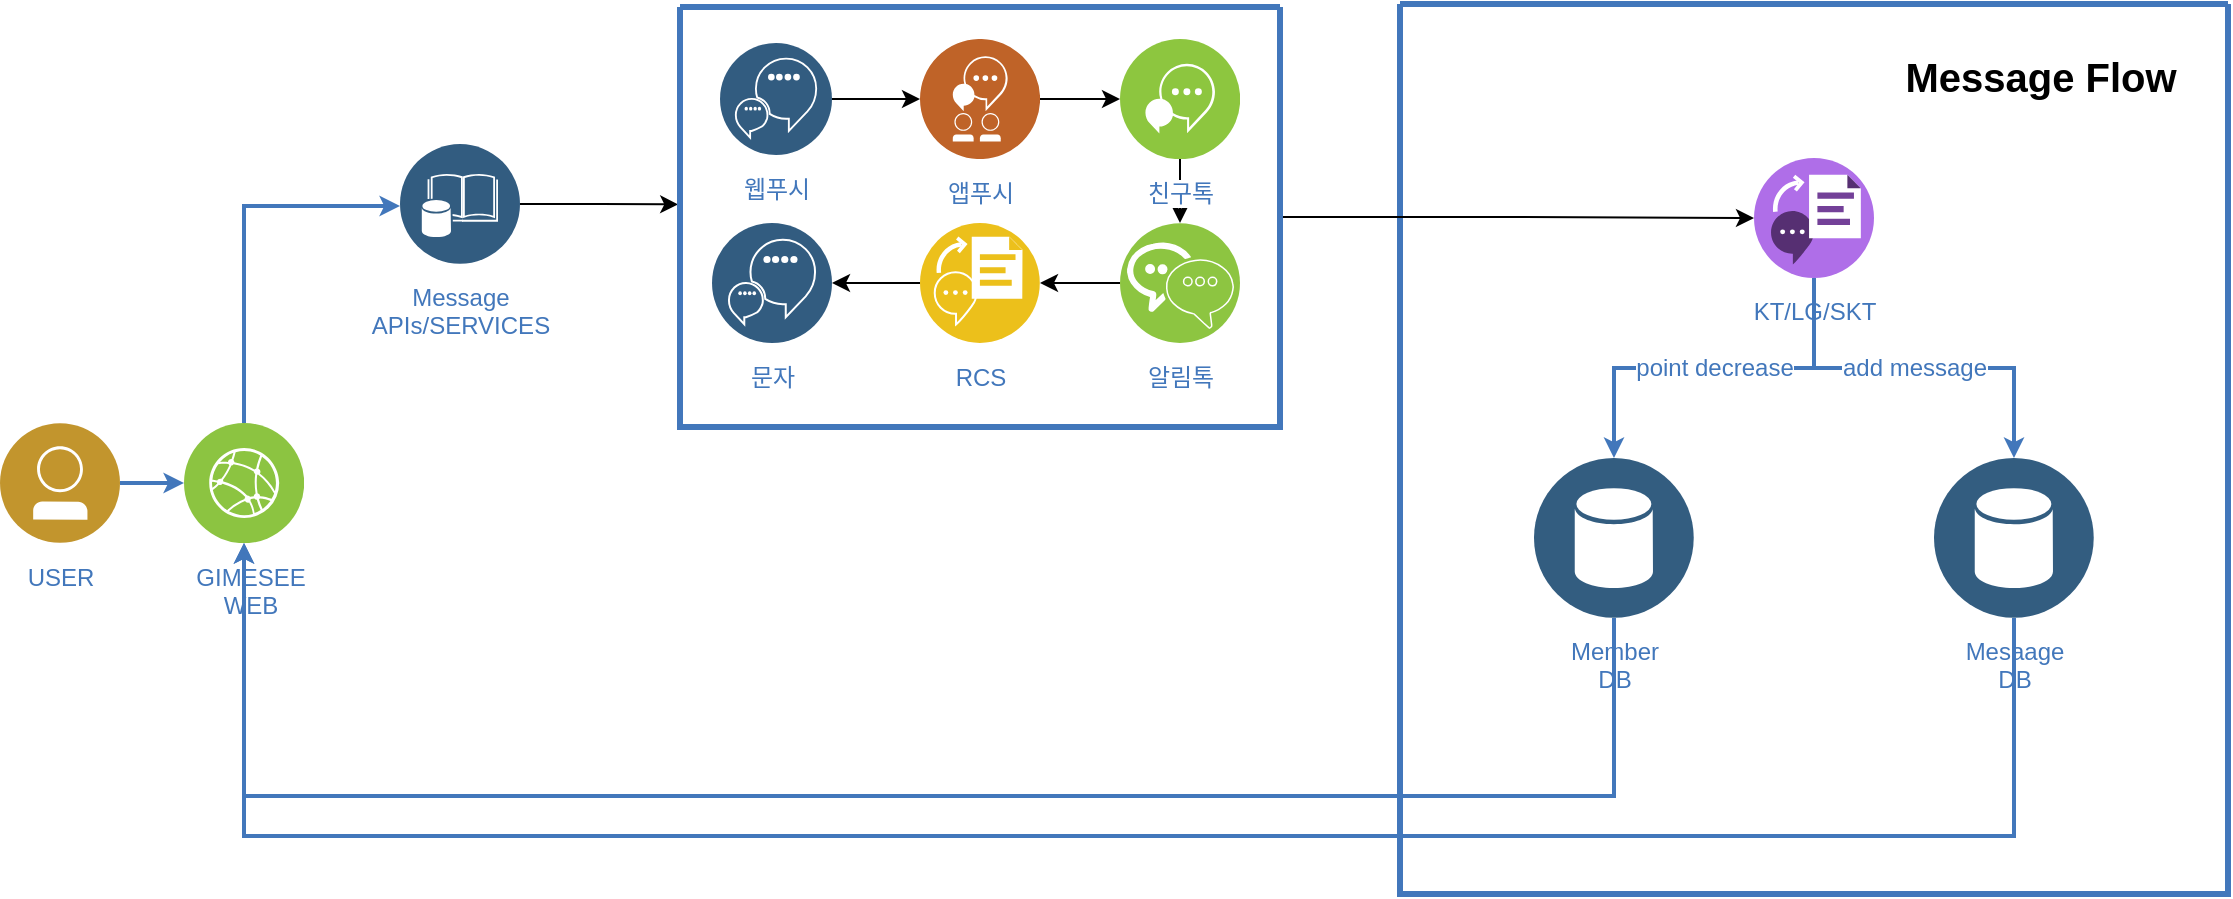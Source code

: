 <mxfile version="24.7.16">
  <diagram id="2f404044-711c-603c-8f00-f6bb4c023d3c" name="Page-1">
    <mxGraphModel dx="2762" dy="13" grid="1" gridSize="10" guides="1" tooltips="1" connect="1" arrows="1" fold="1" page="1" pageScale="1" pageWidth="1169" pageHeight="827" background="none" math="0" shadow="0">
      <root>
        <mxCell id="0" />
        <mxCell id="1" parent="0" />
        <mxCell id="Y3wIEpt85rSjA5f8IIfG-256" style="edgeStyle=elbowEdgeStyle;rounded=0;elbow=vertical;html=1;labelBackgroundColor=#ffffff;startArrow=none;startFill=0;startSize=4;endArrow=classic;endFill=1;endSize=4;jettySize=auto;orthogonalLoop=1;strokeColor=#4277BB;strokeWidth=2;fontSize=12;fontColor=#4277BB;exitX=0.5;exitY=0;exitDx=0;exitDy=0;" parent="1" source="Y3wIEpt85rSjA5f8IIfG-267" target="Y3wIEpt85rSjA5f8IIfG-259" edge="1">
          <mxGeometry relative="1" as="geometry">
            <Array as="points">
              <mxPoint x="-968" y="1041" />
            </Array>
            <mxPoint x="-1204" y="1010" as="targetPoint" />
            <mxPoint x="-1262" y="1103.5" as="sourcePoint" />
          </mxGeometry>
        </mxCell>
        <mxCell id="Y3wIEpt85rSjA5f8IIfG-257" value="USER" style="aspect=fixed;perimeter=ellipsePerimeter;html=1;align=center;shadow=0;dashed=0;image;image=img/lib/ibm/users/user.svg;labelBackgroundColor=#ffffff;strokeColor=#4277BB;strokeWidth=2;fillColor=none;gradientColor=none;fontSize=12;fontColor=#4277BB;spacingTop=3;" parent="1" vertex="1">
          <mxGeometry x="-1120" y="1149.5" width="60" height="60" as="geometry" />
        </mxCell>
        <mxCell id="Y3wIEpt85rSjA5f8IIfG-258" value="" style="swimlane;shadow=0;labelBackgroundColor=#007FFF;strokeColor=#4277BB;fillColor=none;gradientColor=none;fontColor=#000000;align=right;collapsible=0;startSize=0;strokeWidth=3;" parent="1" vertex="1">
          <mxGeometry x="-420" y="940" width="414" height="445" as="geometry" />
        </mxCell>
        <mxCell id="Y3wIEpt85rSjA5f8IIfG-261" value="KT/LG/SKT" style="aspect=fixed;perimeter=ellipsePerimeter;html=1;align=center;shadow=0;dashed=0;image;image=img/lib/ibm/miscellaneous/text_to_speech.svg;labelBackgroundColor=#ffffff;strokeColor=#4277BB;strokeWidth=2;fillColor=none;gradientColor=none;fontSize=12;fontColor=#4277BB;spacingTop=3;" parent="Y3wIEpt85rSjA5f8IIfG-258" vertex="1">
          <mxGeometry x="177" y="77" width="60" height="60" as="geometry" />
        </mxCell>
        <mxCell id="Y3wIEpt85rSjA5f8IIfG-262" value="&lt;div&gt;Mesaage&lt;/div&gt;&lt;div&gt;DB&lt;/div&gt;" style="aspect=fixed;perimeter=ellipsePerimeter;html=1;align=center;shadow=0;dashed=0;image;image=img/lib/ibm/data/data_services.svg;labelBackgroundColor=#ffffff;strokeColor=#4277BB;strokeWidth=2;fillColor=none;gradientColor=none;fontSize=12;fontColor=#4277BB;spacingTop=3;" parent="Y3wIEpt85rSjA5f8IIfG-258" vertex="1">
          <mxGeometry x="267" y="227" width="80" height="80" as="geometry" />
        </mxCell>
        <mxCell id="Y3wIEpt85rSjA5f8IIfG-263" value="&lt;div&gt;Member&lt;/div&gt;&lt;div&gt;DB&lt;/div&gt;" style="aspect=fixed;perimeter=ellipsePerimeter;html=1;align=center;shadow=0;dashed=0;image;image=img/lib/ibm/data/data_services.svg;labelBackgroundColor=#ffffff;strokeColor=#4277BB;strokeWidth=2;fillColor=none;gradientColor=none;fontSize=12;fontColor=#4277BB;spacingTop=3;" parent="Y3wIEpt85rSjA5f8IIfG-258" vertex="1">
          <mxGeometry x="67" y="227" width="80" height="80" as="geometry" />
        </mxCell>
        <mxCell id="Y3wIEpt85rSjA5f8IIfG-264" value="point decrease" style="edgeStyle=elbowEdgeStyle;rounded=0;elbow=vertical;html=1;labelBackgroundColor=#ffffff;startArrow=none;startFill=0;startSize=4;endArrow=classic;endFill=1;endSize=4;jettySize=auto;orthogonalLoop=1;strokeColor=#4277BB;strokeWidth=2;fontSize=12;fontColor=#4277BB;entryX=0.5;entryY=0;entryDx=0;entryDy=0;exitX=0.5;exitY=1;exitDx=0;exitDy=0;" parent="Y3wIEpt85rSjA5f8IIfG-258" source="Y3wIEpt85rSjA5f8IIfG-261" target="Y3wIEpt85rSjA5f8IIfG-263" edge="1">
          <mxGeometry relative="1" as="geometry">
            <mxPoint x="100" y="116.76" as="sourcePoint" />
            <mxPoint x="187" y="117" as="targetPoint" />
          </mxGeometry>
        </mxCell>
        <mxCell id="Y3wIEpt85rSjA5f8IIfG-265" value="add message" style="edgeStyle=elbowEdgeStyle;rounded=0;elbow=vertical;html=1;labelBackgroundColor=#ffffff;startArrow=none;startFill=0;startSize=4;endArrow=classic;endFill=1;endSize=4;jettySize=auto;orthogonalLoop=1;strokeColor=#4277BB;strokeWidth=2;fontSize=12;fontColor=#4277BB;entryX=0.5;entryY=0;entryDx=0;entryDy=0;exitX=0.5;exitY=1;exitDx=0;exitDy=0;" parent="Y3wIEpt85rSjA5f8IIfG-258" source="Y3wIEpt85rSjA5f8IIfG-261" target="Y3wIEpt85rSjA5f8IIfG-262" edge="1">
          <mxGeometry relative="1" as="geometry">
            <mxPoint x="217" y="147" as="sourcePoint" />
            <mxPoint x="117" y="237" as="targetPoint" />
          </mxGeometry>
        </mxCell>
        <mxCell id="Y3wIEpt85rSjA5f8IIfG-266" value="&lt;p&gt;&lt;font style=&quot;font-size: 20px;&quot;&gt;&lt;b&gt;Message Flow&lt;/b&gt;&lt;/font&gt;&lt;/p&gt;" style="text;html=1;align=center;verticalAlign=middle;resizable=0;points=[];autosize=1;strokeColor=none;fillColor=none;" parent="Y3wIEpt85rSjA5f8IIfG-258" vertex="1">
          <mxGeometry x="240" y="6" width="160" height="60" as="geometry" />
        </mxCell>
        <mxCell id="Y3wIEpt85rSjA5f8IIfG-267" value="GIMESEE&lt;div&gt;WEB&lt;/div&gt;" style="aspect=fixed;perimeter=ellipsePerimeter;html=1;align=center;shadow=0;image;image=img/lib/ibm/infrastructure/edge_services.svg;labelBackgroundColor=#ffffff;strokeColor=none;strokeWidth=2;fillColor=#808080;gradientColor=none;fontSize=12;fontColor=#4277BB;rounded=0;verticalAlign=top;spacingLeft=5;spacingTop=3;" parent="1" vertex="1">
          <mxGeometry x="-1028" y="1149.5" width="60" height="60" as="geometry" />
        </mxCell>
        <mxCell id="Y3wIEpt85rSjA5f8IIfG-268" style="edgeStyle=elbowEdgeStyle;rounded=0;elbow=vertical;html=1;labelBackgroundColor=#ffffff;startArrow=none;startFill=0;startSize=4;endArrow=classic;endFill=1;endSize=4;jettySize=auto;orthogonalLoop=1;strokeColor=#4277BB;strokeWidth=2;fontSize=12;fontColor=#4277BB;" parent="1" source="Y3wIEpt85rSjA5f8IIfG-257" target="Y3wIEpt85rSjA5f8IIfG-267" edge="1">
          <mxGeometry relative="1" as="geometry" />
        </mxCell>
        <mxCell id="Y3wIEpt85rSjA5f8IIfG-269" style="edgeStyle=elbowEdgeStyle;rounded=0;elbow=vertical;html=1;labelBackgroundColor=#ffffff;startArrow=none;startFill=0;startSize=4;endArrow=classic;endFill=1;endSize=4;jettySize=auto;orthogonalLoop=1;strokeColor=#4277BB;strokeWidth=2;fontSize=12;fontColor=#4277BB;entryX=0.5;entryY=1;entryDx=0;entryDy=0;exitX=0.5;exitY=1;exitDx=0;exitDy=0;" parent="1" source="Y3wIEpt85rSjA5f8IIfG-262" target="Y3wIEpt85rSjA5f8IIfG-267" edge="1">
          <mxGeometry relative="1" as="geometry">
            <mxPoint x="-571" y="1100.76" as="sourcePoint" />
            <mxPoint x="-484" y="1101" as="targetPoint" />
            <Array as="points">
              <mxPoint x="-574" y="1356" />
            </Array>
          </mxGeometry>
        </mxCell>
        <mxCell id="Y3wIEpt85rSjA5f8IIfG-270" style="edgeStyle=elbowEdgeStyle;rounded=0;elbow=vertical;html=1;labelBackgroundColor=#ffffff;startArrow=none;startFill=0;startSize=4;endArrow=classic;endFill=1;endSize=4;jettySize=auto;orthogonalLoop=1;strokeColor=#4277BB;strokeWidth=2;fontSize=12;fontColor=#4277BB;entryX=0.5;entryY=1;entryDx=0;entryDy=0;exitX=0.5;exitY=1;exitDx=0;exitDy=0;" parent="1" source="Y3wIEpt85rSjA5f8IIfG-263" target="Y3wIEpt85rSjA5f8IIfG-267" edge="1">
          <mxGeometry relative="1" as="geometry">
            <mxPoint x="-354" y="1301" as="sourcePoint" />
            <mxPoint x="-764" y="1220" as="targetPoint" />
            <Array as="points">
              <mxPoint x="-664" y="1336" />
            </Array>
          </mxGeometry>
        </mxCell>
        <mxCell id="d1NqQ5wGY-2jUz7h3ngs-24" style="edgeStyle=orthogonalEdgeStyle;rounded=0;orthogonalLoop=1;jettySize=auto;html=1;" edge="1" parent="1" source="d1NqQ5wGY-2jUz7h3ngs-5" target="d1NqQ5wGY-2jUz7h3ngs-13">
          <mxGeometry relative="1" as="geometry" />
        </mxCell>
        <mxCell id="d1NqQ5wGY-2jUz7h3ngs-5" value="웹푸시" style="aspect=fixed;perimeter=ellipsePerimeter;html=1;align=center;shadow=0;dashed=0;image;image=img/lib/ibm/data/conversation_trained_deployed.svg;labelBackgroundColor=#ffffff;strokeColor=#4277BB;strokeWidth=2;fillColor=none;gradientColor=none;fontSize=12;fontColor=#4277BB;spacingTop=3;" vertex="1" parent="1">
          <mxGeometry x="-760" y="959.5" width="56" height="56" as="geometry" />
        </mxCell>
        <mxCell id="d1NqQ5wGY-2jUz7h3ngs-23" value="" style="edgeStyle=orthogonalEdgeStyle;rounded=0;orthogonalLoop=1;jettySize=auto;html=1;entryX=-0.003;entryY=0.47;entryDx=0;entryDy=0;entryPerimeter=0;" edge="1" parent="1" source="Y3wIEpt85rSjA5f8IIfG-259" target="d1NqQ5wGY-2jUz7h3ngs-15">
          <mxGeometry relative="1" as="geometry" />
        </mxCell>
        <mxCell id="Y3wIEpt85rSjA5f8IIfG-259" value="&lt;div&gt;Message&lt;/div&gt;&lt;div&gt;APIs/SERVICES&lt;/div&gt;" style="aspect=fixed;perimeter=ellipsePerimeter;html=1;align=center;shadow=0;dashed=0;image;image=img/lib/ibm/data/enterprise_data.svg;labelBackgroundColor=#ffffff;strokeColor=#4277BB;strokeWidth=2;fillColor=none;gradientColor=none;fontSize=12;fontColor=#4277BB;spacingTop=3;" parent="1" vertex="1">
          <mxGeometry x="-920" y="1010" width="60" height="60" as="geometry" />
        </mxCell>
        <mxCell id="d1NqQ5wGY-2jUz7h3ngs-28" value="" style="edgeStyle=orthogonalEdgeStyle;rounded=0;orthogonalLoop=1;jettySize=auto;html=1;" edge="1" parent="1" source="d1NqQ5wGY-2jUz7h3ngs-8" target="d1NqQ5wGY-2jUz7h3ngs-9">
          <mxGeometry relative="1" as="geometry" />
        </mxCell>
        <mxCell id="d1NqQ5wGY-2jUz7h3ngs-8" value="RCS" style="image;aspect=fixed;perimeter=ellipsePerimeter;html=1;align=center;shadow=0;dashed=0;fontColor=#4277BB;labelBackgroundColor=default;fontSize=12;spacingTop=3;image=img/lib/ibm/applications/speech_to_text.svg;" vertex="1" parent="1">
          <mxGeometry x="-660" y="1049.5" width="60" height="60" as="geometry" />
        </mxCell>
        <mxCell id="d1NqQ5wGY-2jUz7h3ngs-9" value="문자" style="image;aspect=fixed;perimeter=ellipsePerimeter;html=1;align=center;shadow=0;dashed=0;fontColor=#4277BB;labelBackgroundColor=default;fontSize=12;spacingTop=3;image=img/lib/ibm/data/conversation_trained_deployed.svg;" vertex="1" parent="1">
          <mxGeometry x="-764" y="1049.5" width="60" height="60" as="geometry" />
        </mxCell>
        <mxCell id="d1NqQ5wGY-2jUz7h3ngs-26" value="" style="edgeStyle=orthogonalEdgeStyle;rounded=0;orthogonalLoop=1;jettySize=auto;html=1;" edge="1" parent="1" source="d1NqQ5wGY-2jUz7h3ngs-10" target="d1NqQ5wGY-2jUz7h3ngs-11">
          <mxGeometry relative="1" as="geometry" />
        </mxCell>
        <mxCell id="d1NqQ5wGY-2jUz7h3ngs-10" value="친구톡" style="image;aspect=fixed;perimeter=ellipsePerimeter;html=1;align=center;shadow=0;dashed=0;fontColor=#4277BB;labelBackgroundColor=default;fontSize=12;spacingTop=3;image=img/lib/ibm/infrastructure/interservice_communication.svg;" vertex="1" parent="1">
          <mxGeometry x="-560" y="957.5" width="60" height="60" as="geometry" />
        </mxCell>
        <mxCell id="d1NqQ5wGY-2jUz7h3ngs-27" value="" style="edgeStyle=orthogonalEdgeStyle;rounded=0;orthogonalLoop=1;jettySize=auto;html=1;" edge="1" parent="1" source="d1NqQ5wGY-2jUz7h3ngs-11" target="d1NqQ5wGY-2jUz7h3ngs-8">
          <mxGeometry relative="1" as="geometry" />
        </mxCell>
        <mxCell id="d1NqQ5wGY-2jUz7h3ngs-11" value="알림톡" style="image;aspect=fixed;perimeter=ellipsePerimeter;html=1;align=center;shadow=0;dashed=0;fontColor=#4277BB;labelBackgroundColor=default;fontSize=12;spacingTop=3;image=img/lib/ibm/infrastructure/enterprise_messaging.svg;" vertex="1" parent="1">
          <mxGeometry x="-560" y="1049.5" width="60" height="60" as="geometry" />
        </mxCell>
        <mxCell id="d1NqQ5wGY-2jUz7h3ngs-25" value="" style="edgeStyle=orthogonalEdgeStyle;rounded=0;orthogonalLoop=1;jettySize=auto;html=1;" edge="1" parent="1" source="d1NqQ5wGY-2jUz7h3ngs-13" target="d1NqQ5wGY-2jUz7h3ngs-10">
          <mxGeometry relative="1" as="geometry" />
        </mxCell>
        <mxCell id="d1NqQ5wGY-2jUz7h3ngs-13" value="앱푸시" style="image;aspect=fixed;perimeter=ellipsePerimeter;html=1;align=center;shadow=0;dashed=0;fontColor=#4277BB;labelBackgroundColor=default;fontSize=12;spacingTop=3;image=img/lib/ibm/social/live_collaboration.svg;" vertex="1" parent="1">
          <mxGeometry x="-660" y="957.5" width="60" height="60" as="geometry" />
        </mxCell>
        <mxCell id="d1NqQ5wGY-2jUz7h3ngs-29" style="edgeStyle=orthogonalEdgeStyle;rounded=0;orthogonalLoop=1;jettySize=auto;html=1;exitX=1;exitY=0.5;exitDx=0;exitDy=0;entryX=0;entryY=0.5;entryDx=0;entryDy=0;" edge="1" parent="1" source="d1NqQ5wGY-2jUz7h3ngs-15" target="Y3wIEpt85rSjA5f8IIfG-261">
          <mxGeometry relative="1" as="geometry" />
        </mxCell>
        <mxCell id="d1NqQ5wGY-2jUz7h3ngs-15" value="" style="swimlane;shadow=0;labelBackgroundColor=#007FFF;strokeColor=#4277BB;fillColor=none;gradientColor=none;fontColor=#000000;align=right;collapsible=0;startSize=0;strokeWidth=3;" vertex="1" parent="1">
          <mxGeometry x="-780" y="941.5" width="300" height="210" as="geometry" />
        </mxCell>
      </root>
    </mxGraphModel>
  </diagram>
</mxfile>
